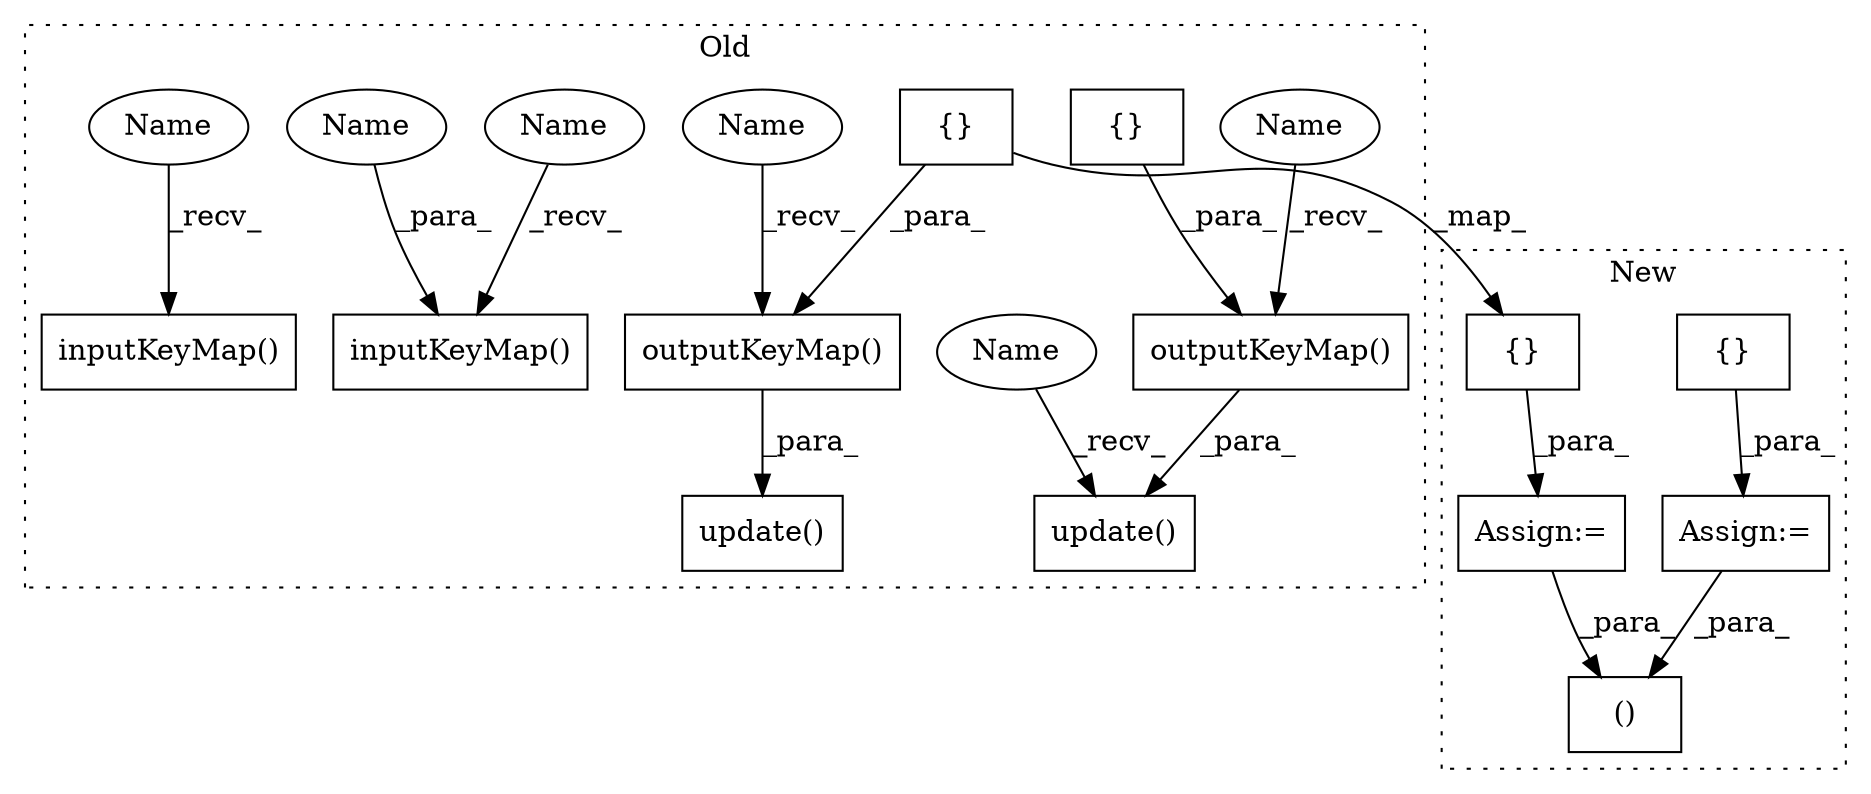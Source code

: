 digraph G {
subgraph cluster0 {
1 [label="inputKeyMap()" a="75" s="1850,1871" l="17,1" shape="box"];
4 [label="outputKeyMap()" a="75" s="2305,2340" l="18,1" shape="box"];
5 [label="{}" a="95" s="2323,2339" l="1,1" shape="box"];
6 [label="outputKeyMap()" a="75" s="2208,2273" l="18,1" shape="box"];
7 [label="update()" a="75" s="2293,2341" l="12,1" shape="box"];
10 [label="inputKeyMap()" a="75" s="2128,2155" l="17,1" shape="box"];
11 [label="update()" a="75" s="2177,2274" l="31,10" shape="box"];
13 [label="{}" a="95" s="2226,2272" l="1,1" shape="box"];
14 [label="Name" a="87" s="2293" l="4" shape="ellipse"];
15 [label="Name" a="87" s="1867" l="4" shape="ellipse"];
16 [label="Name" a="87" s="2305" l="4" shape="ellipse"];
17 [label="Name" a="87" s="2208" l="4" shape="ellipse"];
18 [label="Name" a="87" s="1850" l="4" shape="ellipse"];
19 [label="Name" a="87" s="2128" l="4" shape="ellipse"];
label = "Old";
style="dotted";
}
subgraph cluster1 {
2 [label="{}" a="95" s="2405,2421" l="1,1" shape="box"];
3 [label="()" a="54" s="2442" l="7" shape="box"];
8 [label="Assign:=" a="68" s="2402" l="3" shape="box"];
9 [label="Assign:=" a="68" s="2339" l="3" shape="box"];
12 [label="{}" a="95" s="2342,2388" l="1,1" shape="box"];
label = "New";
style="dotted";
}
2 -> 8 [label="_para_"];
4 -> 7 [label="_para_"];
5 -> 4 [label="_para_"];
6 -> 11 [label="_para_"];
8 -> 3 [label="_para_"];
9 -> 3 [label="_para_"];
12 -> 9 [label="_para_"];
13 -> 12 [label="_map_"];
13 -> 6 [label="_para_"];
14 -> 7 [label="_recv_"];
15 -> 1 [label="_para_"];
16 -> 4 [label="_recv_"];
17 -> 6 [label="_recv_"];
18 -> 1 [label="_recv_"];
19 -> 10 [label="_recv_"];
}